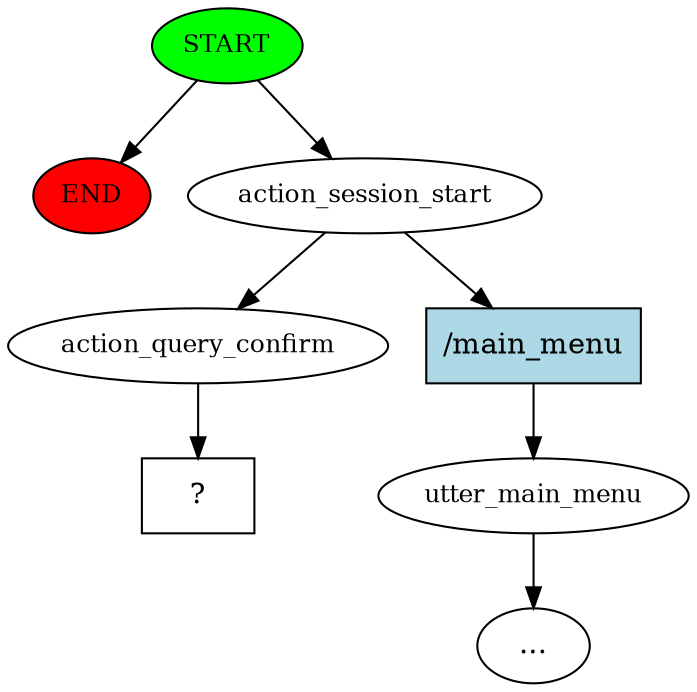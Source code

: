 digraph  {
0 [class="start active", fillcolor=green, fontsize=12, label=START, style=filled];
"-1" [class=end, fillcolor=red, fontsize=12, label=END, style=filled];
1 [class=active, fontsize=12, label=action_session_start];
2 [class="", fontsize=12, label=utter_main_menu];
"-3" [class=ellipsis, label="..."];
4 [class=active, fontsize=12, label=action_query_confirm];
5 [class="intent dashed active", label="  ?  ", shape=rect];
6 [class=intent, fillcolor=lightblue, label="/main_menu", shape=rect, style=filled];
0 -> "-1"  [class="", key=NONE, label=""];
0 -> 1  [class=active, key=NONE, label=""];
1 -> 4  [class=active, key=NONE, label=""];
1 -> 6  [class="", key=0];
2 -> "-3"  [class="", key=NONE, label=""];
4 -> 5  [class=active, key=NONE, label=""];
6 -> 2  [class="", key=0];
}
